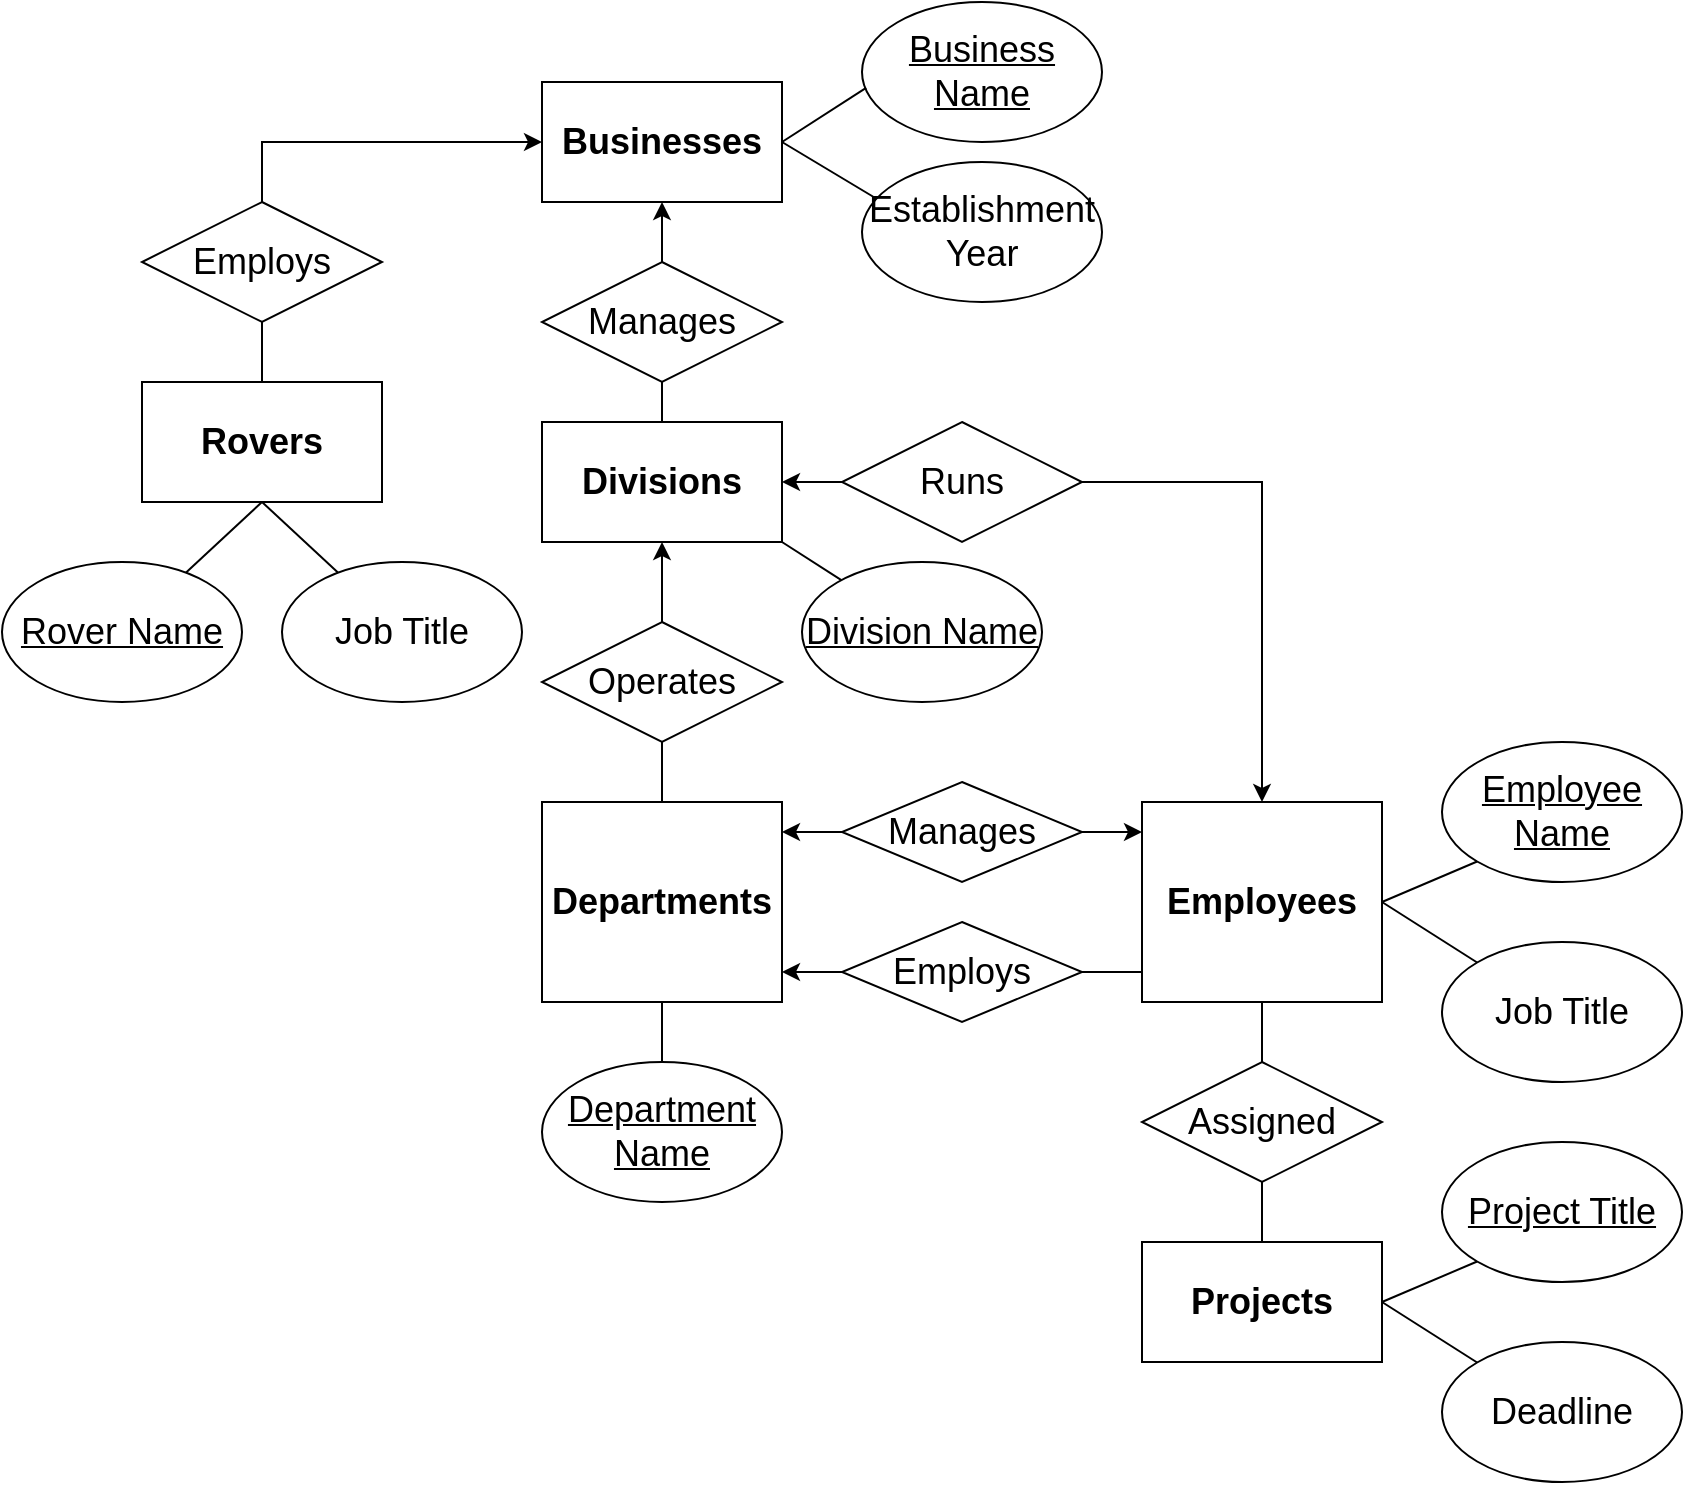 <mxfile version="16.6.3" type="github">
  <diagram id="BOuTmNfAIhmqwVxighDf" name="Page-1">
    <mxGraphModel dx="1422" dy="762" grid="1" gridSize="10" guides="1" tooltips="1" connect="1" arrows="1" fold="1" page="1" pageScale="1" pageWidth="1100" pageHeight="1700" math="0" shadow="0">
      <root>
        <mxCell id="0" />
        <mxCell id="1" parent="0" />
        <mxCell id="PTytaODisuTL6KH7mFgd-1" value="&lt;font style=&quot;font-size: 18px&quot;&gt;&lt;b&gt;Departments&lt;/b&gt;&lt;/font&gt;" style="rounded=0;whiteSpace=wrap;html=1;" parent="1" vertex="1">
          <mxGeometry x="290" y="420" width="120" height="100" as="geometry" />
        </mxCell>
        <mxCell id="PTytaODisuTL6KH7mFgd-2" value="Manages" style="rhombus;whiteSpace=wrap;html=1;fontSize=18;" parent="1" vertex="1">
          <mxGeometry x="440" y="410" width="120" height="50" as="geometry" />
        </mxCell>
        <mxCell id="PTytaODisuTL6KH7mFgd-3" value="&lt;font style=&quot;font-size: 18px&quot;&gt;&lt;b&gt;Employees&lt;/b&gt;&lt;/font&gt;" style="rounded=0;whiteSpace=wrap;html=1;" parent="1" vertex="1">
          <mxGeometry x="590" y="420" width="120" height="100" as="geometry" />
        </mxCell>
        <mxCell id="PTytaODisuTL6KH7mFgd-20" value="" style="endArrow=classic;html=1;rounded=0;fontSize=16;exitX=0.5;exitY=0;exitDx=0;exitDy=0;startArrow=none;entryX=0.5;entryY=1;entryDx=0;entryDy=0;" parent="1" source="Kkhly3-3A6-hrjqrPT-v-7" target="PTytaODisuTL6KH7mFgd-25" edge="1">
          <mxGeometry width="50" height="50" relative="1" as="geometry">
            <mxPoint x="400" y="610" as="sourcePoint" />
            <mxPoint x="350" y="360" as="targetPoint" />
          </mxGeometry>
        </mxCell>
        <mxCell id="PTytaODisuTL6KH7mFgd-21" value="&lt;font style=&quot;font-size: 18px&quot;&gt;&lt;b&gt;Businesses&lt;/b&gt;&lt;/font&gt;" style="rounded=0;whiteSpace=wrap;html=1;" parent="1" vertex="1">
          <mxGeometry x="290" y="60" width="120" height="60" as="geometry" />
        </mxCell>
        <mxCell id="PTytaODisuTL6KH7mFgd-22" value="" style="endArrow=classic;html=1;rounded=0;entryX=1;entryY=0.25;entryDx=0;entryDy=0;" parent="1" source="PTytaODisuTL6KH7mFgd-2" edge="1">
          <mxGeometry width="50" height="50" relative="1" as="geometry">
            <mxPoint x="450" y="600" as="sourcePoint" />
            <mxPoint x="410" y="435" as="targetPoint" />
          </mxGeometry>
        </mxCell>
        <mxCell id="PTytaODisuTL6KH7mFgd-23" value="&lt;font style=&quot;font-size: 18px&quot;&gt;&lt;b&gt;Rovers&lt;/b&gt;&lt;/font&gt;" style="rounded=0;whiteSpace=wrap;html=1;" parent="1" vertex="1">
          <mxGeometry x="90" y="210" width="120" height="60" as="geometry" />
        </mxCell>
        <mxCell id="PTytaODisuTL6KH7mFgd-24" value="" style="endArrow=classic;html=1;rounded=0;fontSize=16;exitX=0.5;exitY=0;exitDx=0;exitDy=0;entryX=0;entryY=0.5;entryDx=0;entryDy=0;startArrow=none;" parent="1" source="Kkhly3-3A6-hrjqrPT-v-5" target="PTytaODisuTL6KH7mFgd-21" edge="1">
          <mxGeometry width="50" height="50" relative="1" as="geometry">
            <mxPoint x="210" y="610" as="sourcePoint" />
            <mxPoint x="150" y="150" as="targetPoint" />
            <Array as="points">
              <mxPoint x="150" y="90" />
            </Array>
          </mxGeometry>
        </mxCell>
        <mxCell id="PTytaODisuTL6KH7mFgd-25" value="&lt;font style=&quot;font-size: 18px&quot;&gt;&lt;b&gt;Divisions&lt;/b&gt;&lt;/font&gt;" style="rounded=0;whiteSpace=wrap;html=1;" parent="1" vertex="1">
          <mxGeometry x="290" y="230" width="120" height="60" as="geometry" />
        </mxCell>
        <mxCell id="PTytaODisuTL6KH7mFgd-26" value="" style="endArrow=classic;html=1;rounded=0;fontSize=16;exitX=0.5;exitY=0;exitDx=0;exitDy=0;entryX=0.5;entryY=1;entryDx=0;entryDy=0;" parent="1" source="PTytaODisuTL6KH7mFgd-25" target="PTytaODisuTL6KH7mFgd-21" edge="1">
          <mxGeometry width="50" height="50" relative="1" as="geometry">
            <mxPoint x="400" y="510" as="sourcePoint" />
            <mxPoint x="350" y="270" as="targetPoint" />
          </mxGeometry>
        </mxCell>
        <mxCell id="PTytaODisuTL6KH7mFgd-28" value="&lt;font style=&quot;font-size: 18px&quot;&gt;&lt;b&gt;Projects&lt;/b&gt;&lt;/font&gt;" style="rounded=0;whiteSpace=wrap;html=1;" parent="1" vertex="1">
          <mxGeometry x="590" y="640" width="120" height="60" as="geometry" />
        </mxCell>
        <mxCell id="Kkhly3-3A6-hrjqrPT-v-1" value="Manages" style="rhombus;whiteSpace=wrap;html=1;fontSize=18;" parent="1" vertex="1">
          <mxGeometry x="290" y="150" width="120" height="60" as="geometry" />
        </mxCell>
        <mxCell id="Kkhly3-3A6-hrjqrPT-v-5" value="Employs" style="rhombus;whiteSpace=wrap;html=1;fontSize=18;" parent="1" vertex="1">
          <mxGeometry x="90" y="120" width="120" height="60" as="geometry" />
        </mxCell>
        <mxCell id="Kkhly3-3A6-hrjqrPT-v-6" value="" style="endArrow=none;html=1;rounded=0;fontSize=16;exitX=0.5;exitY=0;exitDx=0;exitDy=0;entryX=0.5;entryY=1;entryDx=0;entryDy=0;" parent="1" source="PTytaODisuTL6KH7mFgd-23" target="Kkhly3-3A6-hrjqrPT-v-5" edge="1">
          <mxGeometry width="50" height="50" relative="1" as="geometry">
            <mxPoint x="150" y="230" as="sourcePoint" />
            <mxPoint x="240" y="90" as="targetPoint" />
            <Array as="points" />
          </mxGeometry>
        </mxCell>
        <mxCell id="Kkhly3-3A6-hrjqrPT-v-7" value="Operates" style="rhombus;whiteSpace=wrap;html=1;fontSize=18;" parent="1" vertex="1">
          <mxGeometry x="290" y="330" width="120" height="60" as="geometry" />
        </mxCell>
        <mxCell id="Kkhly3-3A6-hrjqrPT-v-8" value="" style="endArrow=none;html=1;rounded=0;fontSize=16;exitX=0.5;exitY=0;exitDx=0;exitDy=0;" parent="1" source="PTytaODisuTL6KH7mFgd-1" target="Kkhly3-3A6-hrjqrPT-v-7" edge="1">
          <mxGeometry width="50" height="50" relative="1" as="geometry">
            <mxPoint x="350" y="500" as="sourcePoint" />
            <mxPoint x="350" y="360" as="targetPoint" />
          </mxGeometry>
        </mxCell>
        <mxCell id="Kkhly3-3A6-hrjqrPT-v-12" value="Runs" style="rhombus;whiteSpace=wrap;html=1;fontSize=18;" parent="1" vertex="1">
          <mxGeometry x="440" y="230" width="120" height="60" as="geometry" />
        </mxCell>
        <mxCell id="Kkhly3-3A6-hrjqrPT-v-13" value="" style="endArrow=classic;html=1;rounded=0;entryX=1;entryY=0.5;entryDx=0;entryDy=0;exitX=0;exitY=0.5;exitDx=0;exitDy=0;" parent="1" source="Kkhly3-3A6-hrjqrPT-v-12" target="PTytaODisuTL6KH7mFgd-25" edge="1">
          <mxGeometry width="50" height="50" relative="1" as="geometry">
            <mxPoint x="460" y="460" as="sourcePoint" />
            <mxPoint x="420" y="460" as="targetPoint" />
          </mxGeometry>
        </mxCell>
        <mxCell id="Kkhly3-3A6-hrjqrPT-v-14" value="" style="endArrow=classic;html=1;rounded=0;exitX=1;exitY=0.5;exitDx=0;exitDy=0;entryX=0.5;entryY=0;entryDx=0;entryDy=0;" parent="1" source="Kkhly3-3A6-hrjqrPT-v-12" target="PTytaODisuTL6KH7mFgd-3" edge="1">
          <mxGeometry width="50" height="50" relative="1" as="geometry">
            <mxPoint x="460" y="270" as="sourcePoint" />
            <mxPoint x="650" y="260" as="targetPoint" />
            <Array as="points">
              <mxPoint x="650" y="260" />
            </Array>
          </mxGeometry>
        </mxCell>
        <mxCell id="Kkhly3-3A6-hrjqrPT-v-16" value="" style="endArrow=none;html=1;rounded=0;entryX=0.5;entryY=1;entryDx=0;entryDy=0;exitX=0.5;exitY=0;exitDx=0;exitDy=0;" parent="1" source="PTytaODisuTL6KH7mFgd-33" target="PTytaODisuTL6KH7mFgd-3" edge="1">
          <mxGeometry width="50" height="50" relative="1" as="geometry">
            <mxPoint x="360" y="460" as="sourcePoint" />
            <mxPoint x="410" y="410" as="targetPoint" />
          </mxGeometry>
        </mxCell>
        <mxCell id="Kkhly3-3A6-hrjqrPT-v-17" value="" style="endArrow=none;html=1;rounded=0;exitX=0.5;exitY=0;exitDx=0;exitDy=0;startArrow=none;" parent="1" source="PTytaODisuTL6KH7mFgd-33" edge="1">
          <mxGeometry width="50" height="50" relative="1" as="geometry">
            <mxPoint x="660" y="520" as="sourcePoint" />
            <mxPoint x="650" y="570" as="targetPoint" />
          </mxGeometry>
        </mxCell>
        <mxCell id="Kkhly3-3A6-hrjqrPT-v-21" value="" style="endArrow=classic;html=1;rounded=0;entryX=0;entryY=0.25;entryDx=0;entryDy=0;exitX=1;exitY=0.5;exitDx=0;exitDy=0;" parent="1" source="PTytaODisuTL6KH7mFgd-2" edge="1">
          <mxGeometry width="50" height="50" relative="1" as="geometry">
            <mxPoint x="450" y="435" as="sourcePoint" />
            <mxPoint x="590" y="435" as="targetPoint" />
          </mxGeometry>
        </mxCell>
        <mxCell id="Kkhly3-3A6-hrjqrPT-v-22" value="" style="endArrow=classic;html=1;rounded=0;fontSize=16;exitX=0;exitY=0.75;exitDx=0;exitDy=0;startArrow=none;entryX=1;entryY=0.75;entryDx=0;entryDy=0;" parent="1" edge="1">
          <mxGeometry width="50" height="50" relative="1" as="geometry">
            <mxPoint x="590" y="505" as="sourcePoint" />
            <mxPoint x="410" y="505" as="targetPoint" />
          </mxGeometry>
        </mxCell>
        <mxCell id="Kkhly3-3A6-hrjqrPT-v-23" value="Employs" style="rhombus;whiteSpace=wrap;html=1;fontSize=18;" parent="1" vertex="1">
          <mxGeometry x="440" y="480" width="120" height="50" as="geometry" />
        </mxCell>
        <mxCell id="PTytaODisuTL6KH7mFgd-33" value="Assigned" style="rhombus;whiteSpace=wrap;html=1;fontSize=18;" parent="1" vertex="1">
          <mxGeometry x="590" y="550" width="120" height="60" as="geometry" />
        </mxCell>
        <mxCell id="Kkhly3-3A6-hrjqrPT-v-24" value="" style="endArrow=none;html=1;rounded=0;exitX=0.5;exitY=0;exitDx=0;exitDy=0;" parent="1" source="PTytaODisuTL6KH7mFgd-28" target="PTytaODisuTL6KH7mFgd-33" edge="1">
          <mxGeometry width="50" height="50" relative="1" as="geometry">
            <mxPoint x="650" y="650" as="sourcePoint" />
            <mxPoint x="650" y="570" as="targetPoint" />
          </mxGeometry>
        </mxCell>
        <mxCell id="Kkhly3-3A6-hrjqrPT-v-25" value="&lt;font style=&quot;font-size: 18px&quot;&gt;&lt;u&gt;Employee&lt;br&gt;Name&lt;/u&gt;&lt;br&gt;&lt;/font&gt;" style="ellipse;whiteSpace=wrap;html=1;" parent="1" vertex="1">
          <mxGeometry x="740" y="390" width="120" height="70" as="geometry" />
        </mxCell>
        <mxCell id="Kkhly3-3A6-hrjqrPT-v-26" value="" style="endArrow=none;html=1;rounded=0;fontSize=18;exitX=1;exitY=0.5;exitDx=0;exitDy=0;entryX=0;entryY=1;entryDx=0;entryDy=0;" parent="1" source="PTytaODisuTL6KH7mFgd-3" target="Kkhly3-3A6-hrjqrPT-v-25" edge="1">
          <mxGeometry width="50" height="50" relative="1" as="geometry">
            <mxPoint x="600" y="450" as="sourcePoint" />
            <mxPoint x="650" y="400" as="targetPoint" />
          </mxGeometry>
        </mxCell>
        <mxCell id="Kkhly3-3A6-hrjqrPT-v-28" value="" style="endArrow=none;html=1;rounded=0;fontSize=18;exitX=1;exitY=0.5;exitDx=0;exitDy=0;entryX=0;entryY=1;entryDx=0;entryDy=0;" parent="1" source="PTytaODisuTL6KH7mFgd-28" edge="1" target="Kkhly3-3A6-hrjqrPT-v-29">
          <mxGeometry width="50" height="50" relative="1" as="geometry">
            <mxPoint x="720" y="455" as="sourcePoint" />
            <mxPoint x="740" y="665" as="targetPoint" />
          </mxGeometry>
        </mxCell>
        <mxCell id="Kkhly3-3A6-hrjqrPT-v-29" value="&lt;font style=&quot;font-size: 18px&quot;&gt;&lt;u&gt;Project Title&lt;/u&gt;&lt;br&gt;&lt;/font&gt;" style="ellipse;whiteSpace=wrap;html=1;" parent="1" vertex="1">
          <mxGeometry x="740" y="590" width="120" height="70" as="geometry" />
        </mxCell>
        <mxCell id="Kkhly3-3A6-hrjqrPT-v-31" value="" style="endArrow=none;html=1;rounded=0;fontSize=18;exitX=1;exitY=0.5;exitDx=0;exitDy=0;entryX=0;entryY=0;entryDx=0;entryDy=0;" parent="1" source="PTytaODisuTL6KH7mFgd-28" target="Kkhly3-3A6-hrjqrPT-v-32" edge="1">
          <mxGeometry width="50" height="50" relative="1" as="geometry">
            <mxPoint x="720" y="675" as="sourcePoint" />
            <mxPoint x="750" y="720" as="targetPoint" />
          </mxGeometry>
        </mxCell>
        <mxCell id="Kkhly3-3A6-hrjqrPT-v-32" value="&lt;font style=&quot;font-size: 18px&quot;&gt;Deadline&lt;br&gt;&lt;/font&gt;" style="ellipse;whiteSpace=wrap;html=1;" parent="1" vertex="1">
          <mxGeometry x="740" y="690" width="120" height="70" as="geometry" />
        </mxCell>
        <mxCell id="Kkhly3-3A6-hrjqrPT-v-33" value="" style="endArrow=none;html=1;rounded=0;fontSize=18;exitX=1;exitY=0.5;exitDx=0;exitDy=0;entryX=0;entryY=0;entryDx=0;entryDy=0;" parent="1" source="PTytaODisuTL6KH7mFgd-3" target="Kkhly3-3A6-hrjqrPT-v-35" edge="1">
          <mxGeometry width="50" height="50" relative="1" as="geometry">
            <mxPoint x="720" y="455" as="sourcePoint" />
            <mxPoint x="760" y="495" as="targetPoint" />
          </mxGeometry>
        </mxCell>
        <mxCell id="Kkhly3-3A6-hrjqrPT-v-35" value="&lt;font style=&quot;font-size: 18px&quot;&gt;Job Title&lt;br&gt;&lt;/font&gt;" style="ellipse;whiteSpace=wrap;html=1;" parent="1" vertex="1">
          <mxGeometry x="740" y="490" width="120" height="70" as="geometry" />
        </mxCell>
        <mxCell id="Kkhly3-3A6-hrjqrPT-v-36" value="&lt;font style=&quot;font-size: 18px&quot;&gt;&lt;u&gt;Business Name&lt;/u&gt;&lt;br&gt;&lt;/font&gt;" style="ellipse;whiteSpace=wrap;html=1;" parent="1" vertex="1">
          <mxGeometry x="450" y="20" width="120" height="70" as="geometry" />
        </mxCell>
        <mxCell id="Kkhly3-3A6-hrjqrPT-v-37" value="" style="endArrow=none;html=1;rounded=0;fontSize=18;entryX=0.017;entryY=0.614;entryDx=0;entryDy=0;entryPerimeter=0;" parent="1" target="Kkhly3-3A6-hrjqrPT-v-36" edge="1">
          <mxGeometry width="50" height="50" relative="1" as="geometry">
            <mxPoint x="410" y="90" as="sourcePoint" />
            <mxPoint x="460" y="70" as="targetPoint" />
          </mxGeometry>
        </mxCell>
        <mxCell id="Kkhly3-3A6-hrjqrPT-v-38" value="" style="endArrow=none;html=1;rounded=0;fontSize=18;exitX=1;exitY=0.5;exitDx=0;exitDy=0;" parent="1" source="PTytaODisuTL6KH7mFgd-21" edge="1">
          <mxGeometry width="50" height="50" relative="1" as="geometry">
            <mxPoint x="420" y="130" as="sourcePoint" />
            <mxPoint x="460" y="120" as="targetPoint" />
          </mxGeometry>
        </mxCell>
        <mxCell id="Kkhly3-3A6-hrjqrPT-v-39" value="&lt;font style=&quot;font-size: 18px&quot;&gt;Establishment Year&lt;br&gt;&lt;/font&gt;" style="ellipse;whiteSpace=wrap;html=1;" parent="1" vertex="1">
          <mxGeometry x="450" y="100" width="120" height="70" as="geometry" />
        </mxCell>
        <mxCell id="Kkhly3-3A6-hrjqrPT-v-40" value="&lt;font style=&quot;font-size: 18px&quot;&gt;&lt;u&gt;Rover Name&lt;/u&gt;&lt;br&gt;&lt;/font&gt;" style="ellipse;whiteSpace=wrap;html=1;" parent="1" vertex="1">
          <mxGeometry x="20" y="300" width="120" height="70" as="geometry" />
        </mxCell>
        <mxCell id="Kkhly3-3A6-hrjqrPT-v-41" value="&lt;font style=&quot;font-size: 18px&quot;&gt;Job Title&lt;br&gt;&lt;/font&gt;" style="ellipse;whiteSpace=wrap;html=1;" parent="1" vertex="1">
          <mxGeometry x="160" y="300" width="120" height="70" as="geometry" />
        </mxCell>
        <mxCell id="Kkhly3-3A6-hrjqrPT-v-42" value="" style="endArrow=none;html=1;rounded=0;fontSize=18;exitX=0.5;exitY=1;exitDx=0;exitDy=0;" parent="1" source="PTytaODisuTL6KH7mFgd-23" target="Kkhly3-3A6-hrjqrPT-v-40" edge="1">
          <mxGeometry width="50" height="50" relative="1" as="geometry">
            <mxPoint x="670" y="455" as="sourcePoint" />
            <mxPoint x="710" y="455" as="targetPoint" />
          </mxGeometry>
        </mxCell>
        <mxCell id="Kkhly3-3A6-hrjqrPT-v-43" value="" style="endArrow=none;html=1;rounded=0;fontSize=18;" parent="1" target="Kkhly3-3A6-hrjqrPT-v-41" edge="1">
          <mxGeometry width="50" height="50" relative="1" as="geometry">
            <mxPoint x="150" y="270" as="sourcePoint" />
            <mxPoint x="121.917" y="315.363" as="targetPoint" />
          </mxGeometry>
        </mxCell>
        <mxCell id="Kkhly3-3A6-hrjqrPT-v-44" value="&lt;font style=&quot;font-size: 18px&quot;&gt;&lt;u&gt;Department Name&lt;/u&gt;&lt;br&gt;&lt;/font&gt;" style="ellipse;whiteSpace=wrap;html=1;" parent="1" vertex="1">
          <mxGeometry x="290" y="550" width="120" height="70" as="geometry" />
        </mxCell>
        <mxCell id="Kkhly3-3A6-hrjqrPT-v-45" value="" style="endArrow=none;html=1;rounded=0;fontSize=18;exitX=0.5;exitY=1;exitDx=0;exitDy=0;entryX=0.5;entryY=0;entryDx=0;entryDy=0;" parent="1" source="PTytaODisuTL6KH7mFgd-1" target="Kkhly3-3A6-hrjqrPT-v-44" edge="1">
          <mxGeometry width="50" height="50" relative="1" as="geometry">
            <mxPoint x="720" y="455" as="sourcePoint" />
            <mxPoint x="760" y="455" as="targetPoint" />
          </mxGeometry>
        </mxCell>
        <mxCell id="Kkhly3-3A6-hrjqrPT-v-46" value="&lt;font style=&quot;font-size: 18px&quot;&gt;&lt;u&gt;Division Name&lt;/u&gt;&lt;br&gt;&lt;/font&gt;" style="ellipse;whiteSpace=wrap;html=1;" parent="1" vertex="1">
          <mxGeometry x="420" y="300" width="120" height="70" as="geometry" />
        </mxCell>
        <mxCell id="Kkhly3-3A6-hrjqrPT-v-47" value="" style="endArrow=none;html=1;rounded=0;fontSize=18;exitX=1;exitY=1;exitDx=0;exitDy=0;" parent="1" source="PTytaODisuTL6KH7mFgd-25" target="Kkhly3-3A6-hrjqrPT-v-46" edge="1">
          <mxGeometry width="50" height="50" relative="1" as="geometry">
            <mxPoint x="470" y="280" as="sourcePoint" />
            <mxPoint x="880" y="215" as="targetPoint" />
          </mxGeometry>
        </mxCell>
      </root>
    </mxGraphModel>
  </diagram>
</mxfile>
